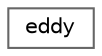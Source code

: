 digraph "Graphical Class Hierarchy"
{
 // LATEX_PDF_SIZE
  bgcolor="transparent";
  edge [fontname=Helvetica,fontsize=10,labelfontname=Helvetica,labelfontsize=10];
  node [fontname=Helvetica,fontsize=10,shape=box,height=0.2,width=0.4];
  rankdir="LR";
  Node0 [id="Node000000",label="eddy",height=0.2,width=0.4,color="grey40", fillcolor="white", style="filled",URL="$classFoam_1_1eddy.html",tooltip="Class to describe eddies for the turbulentDFSEMInletFvPatchVectorField boundary condition."];
}
